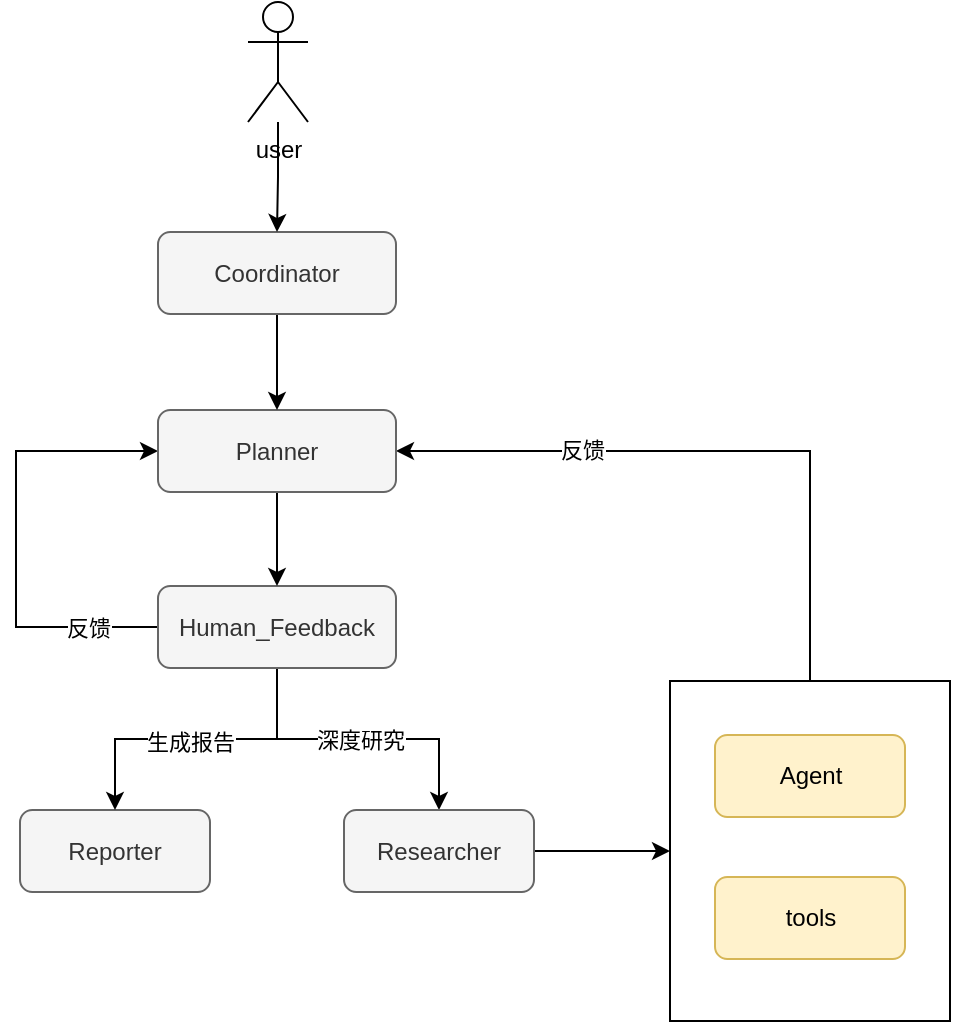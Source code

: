 <mxfile version="26.3.0">
  <diagram name="第 1 页" id="ZW4sPJRa3Ejy1nbT7zsq">
    <mxGraphModel dx="1394" dy="650" grid="0" gridSize="10" guides="1" tooltips="1" connect="1" arrows="1" fold="1" page="0" pageScale="1" pageWidth="827" pageHeight="1169" math="0" shadow="0">
      <root>
        <mxCell id="0" />
        <mxCell id="1" parent="0" />
        <mxCell id="qwTyniUlubBgsxsKZxgI-17" style="edgeStyle=orthogonalEdgeStyle;rounded=0;orthogonalLoop=1;jettySize=auto;html=1;entryX=1;entryY=0.5;entryDx=0;entryDy=0;exitX=0.5;exitY=0;exitDx=0;exitDy=0;" edge="1" parent="1" source="qwTyniUlubBgsxsKZxgI-14" target="qwTyniUlubBgsxsKZxgI-4">
          <mxGeometry relative="1" as="geometry" />
        </mxCell>
        <mxCell id="qwTyniUlubBgsxsKZxgI-21" value="反馈" style="edgeLabel;html=1;align=center;verticalAlign=middle;resizable=0;points=[];" vertex="1" connectable="0" parent="qwTyniUlubBgsxsKZxgI-17">
          <mxGeometry x="0.28" y="-2" relative="1" as="geometry">
            <mxPoint x="-23" y="1" as="offset" />
          </mxGeometry>
        </mxCell>
        <mxCell id="qwTyniUlubBgsxsKZxgI-14" value="" style="rounded=0;whiteSpace=wrap;html=1;" vertex="1" parent="1">
          <mxGeometry x="383" y="371.5" width="140" height="170" as="geometry" />
        </mxCell>
        <mxCell id="qwTyniUlubBgsxsKZxgI-1" value="Reporter" style="rounded=1;whiteSpace=wrap;html=1;fillColor=#f5f5f5;fontColor=#333333;strokeColor=#666666;" vertex="1" parent="1">
          <mxGeometry x="58" y="436" width="95" height="41" as="geometry" />
        </mxCell>
        <mxCell id="qwTyniUlubBgsxsKZxgI-10" style="edgeStyle=orthogonalEdgeStyle;rounded=0;orthogonalLoop=1;jettySize=auto;html=1;" edge="1" parent="1" source="qwTyniUlubBgsxsKZxgI-3" target="qwTyniUlubBgsxsKZxgI-1">
          <mxGeometry relative="1" as="geometry" />
        </mxCell>
        <mxCell id="qwTyniUlubBgsxsKZxgI-22" value="生成报告" style="edgeLabel;html=1;align=center;verticalAlign=middle;resizable=0;points=[];" vertex="1" connectable="0" parent="qwTyniUlubBgsxsKZxgI-10">
          <mxGeometry x="0.04" y="1" relative="1" as="geometry">
            <mxPoint as="offset" />
          </mxGeometry>
        </mxCell>
        <mxCell id="qwTyniUlubBgsxsKZxgI-11" style="edgeStyle=orthogonalEdgeStyle;rounded=0;orthogonalLoop=1;jettySize=auto;html=1;" edge="1" parent="1" source="qwTyniUlubBgsxsKZxgI-3" target="qwTyniUlubBgsxsKZxgI-6">
          <mxGeometry relative="1" as="geometry" />
        </mxCell>
        <mxCell id="qwTyniUlubBgsxsKZxgI-23" value="深度研究" style="edgeLabel;html=1;align=center;verticalAlign=middle;resizable=0;points=[];" vertex="1" connectable="0" parent="qwTyniUlubBgsxsKZxgI-11">
          <mxGeometry x="0.013" y="1" relative="1" as="geometry">
            <mxPoint y="1" as="offset" />
          </mxGeometry>
        </mxCell>
        <mxCell id="qwTyniUlubBgsxsKZxgI-24" style="edgeStyle=orthogonalEdgeStyle;rounded=0;orthogonalLoop=1;jettySize=auto;html=1;entryX=0;entryY=0.5;entryDx=0;entryDy=0;exitX=0;exitY=0.5;exitDx=0;exitDy=0;" edge="1" parent="1" source="qwTyniUlubBgsxsKZxgI-3" target="qwTyniUlubBgsxsKZxgI-4">
          <mxGeometry relative="1" as="geometry">
            <Array as="points">
              <mxPoint x="56" y="345" />
              <mxPoint x="56" y="257" />
            </Array>
          </mxGeometry>
        </mxCell>
        <mxCell id="qwTyniUlubBgsxsKZxgI-25" value="反馈" style="edgeLabel;html=1;align=center;verticalAlign=middle;resizable=0;points=[];" vertex="1" connectable="0" parent="qwTyniUlubBgsxsKZxgI-24">
          <mxGeometry x="-0.696" y="-2" relative="1" as="geometry">
            <mxPoint y="2" as="offset" />
          </mxGeometry>
        </mxCell>
        <mxCell id="qwTyniUlubBgsxsKZxgI-3" value="Human_Feedback" style="rounded=1;whiteSpace=wrap;html=1;fillColor=#f5f5f5;fontColor=#333333;strokeColor=#666666;" vertex="1" parent="1">
          <mxGeometry x="127" y="324" width="119" height="41" as="geometry" />
        </mxCell>
        <mxCell id="qwTyniUlubBgsxsKZxgI-9" style="edgeStyle=orthogonalEdgeStyle;rounded=0;orthogonalLoop=1;jettySize=auto;html=1;" edge="1" parent="1" source="qwTyniUlubBgsxsKZxgI-4" target="qwTyniUlubBgsxsKZxgI-3">
          <mxGeometry relative="1" as="geometry" />
        </mxCell>
        <mxCell id="qwTyniUlubBgsxsKZxgI-4" value="Planner" style="rounded=1;whiteSpace=wrap;html=1;fillColor=#f5f5f5;fontColor=#333333;strokeColor=#666666;" vertex="1" parent="1">
          <mxGeometry x="127" y="236" width="119" height="41" as="geometry" />
        </mxCell>
        <mxCell id="qwTyniUlubBgsxsKZxgI-8" style="edgeStyle=orthogonalEdgeStyle;rounded=0;orthogonalLoop=1;jettySize=auto;html=1;" edge="1" parent="1" source="qwTyniUlubBgsxsKZxgI-5" target="qwTyniUlubBgsxsKZxgI-4">
          <mxGeometry relative="1" as="geometry" />
        </mxCell>
        <mxCell id="qwTyniUlubBgsxsKZxgI-5" value="Coordinator" style="rounded=1;whiteSpace=wrap;html=1;fillColor=#f5f5f5;fontColor=#333333;strokeColor=#666666;" vertex="1" parent="1">
          <mxGeometry x="127" y="147" width="119" height="41" as="geometry" />
        </mxCell>
        <mxCell id="qwTyniUlubBgsxsKZxgI-16" style="edgeStyle=orthogonalEdgeStyle;rounded=0;orthogonalLoop=1;jettySize=auto;html=1;entryX=0;entryY=0.5;entryDx=0;entryDy=0;" edge="1" parent="1" source="qwTyniUlubBgsxsKZxgI-6" target="qwTyniUlubBgsxsKZxgI-14">
          <mxGeometry relative="1" as="geometry" />
        </mxCell>
        <mxCell id="qwTyniUlubBgsxsKZxgI-6" value="Researcher" style="rounded=1;whiteSpace=wrap;html=1;fillColor=#f5f5f5;fontColor=#333333;strokeColor=#666666;" vertex="1" parent="1">
          <mxGeometry x="220" y="436" width="95" height="41" as="geometry" />
        </mxCell>
        <mxCell id="qwTyniUlubBgsxsKZxgI-12" value="tools" style="rounded=1;whiteSpace=wrap;html=1;fillColor=#fff2cc;strokeColor=#d6b656;" vertex="1" parent="1">
          <mxGeometry x="405.5" y="469.5" width="95" height="41" as="geometry" />
        </mxCell>
        <mxCell id="qwTyniUlubBgsxsKZxgI-13" value="Agent" style="rounded=1;whiteSpace=wrap;html=1;fillColor=#fff2cc;strokeColor=#d6b656;" vertex="1" parent="1">
          <mxGeometry x="405.5" y="398.5" width="95" height="41" as="geometry" />
        </mxCell>
        <mxCell id="qwTyniUlubBgsxsKZxgI-20" style="edgeStyle=orthogonalEdgeStyle;rounded=0;orthogonalLoop=1;jettySize=auto;html=1;entryX=0.5;entryY=0;entryDx=0;entryDy=0;" edge="1" parent="1" source="qwTyniUlubBgsxsKZxgI-19" target="qwTyniUlubBgsxsKZxgI-5">
          <mxGeometry relative="1" as="geometry" />
        </mxCell>
        <mxCell id="qwTyniUlubBgsxsKZxgI-19" value="user&lt;div&gt;&lt;br&gt;&lt;/div&gt;" style="shape=umlActor;verticalLabelPosition=bottom;verticalAlign=top;html=1;outlineConnect=0;" vertex="1" parent="1">
          <mxGeometry x="172" y="32" width="30" height="60" as="geometry" />
        </mxCell>
      </root>
    </mxGraphModel>
  </diagram>
</mxfile>
